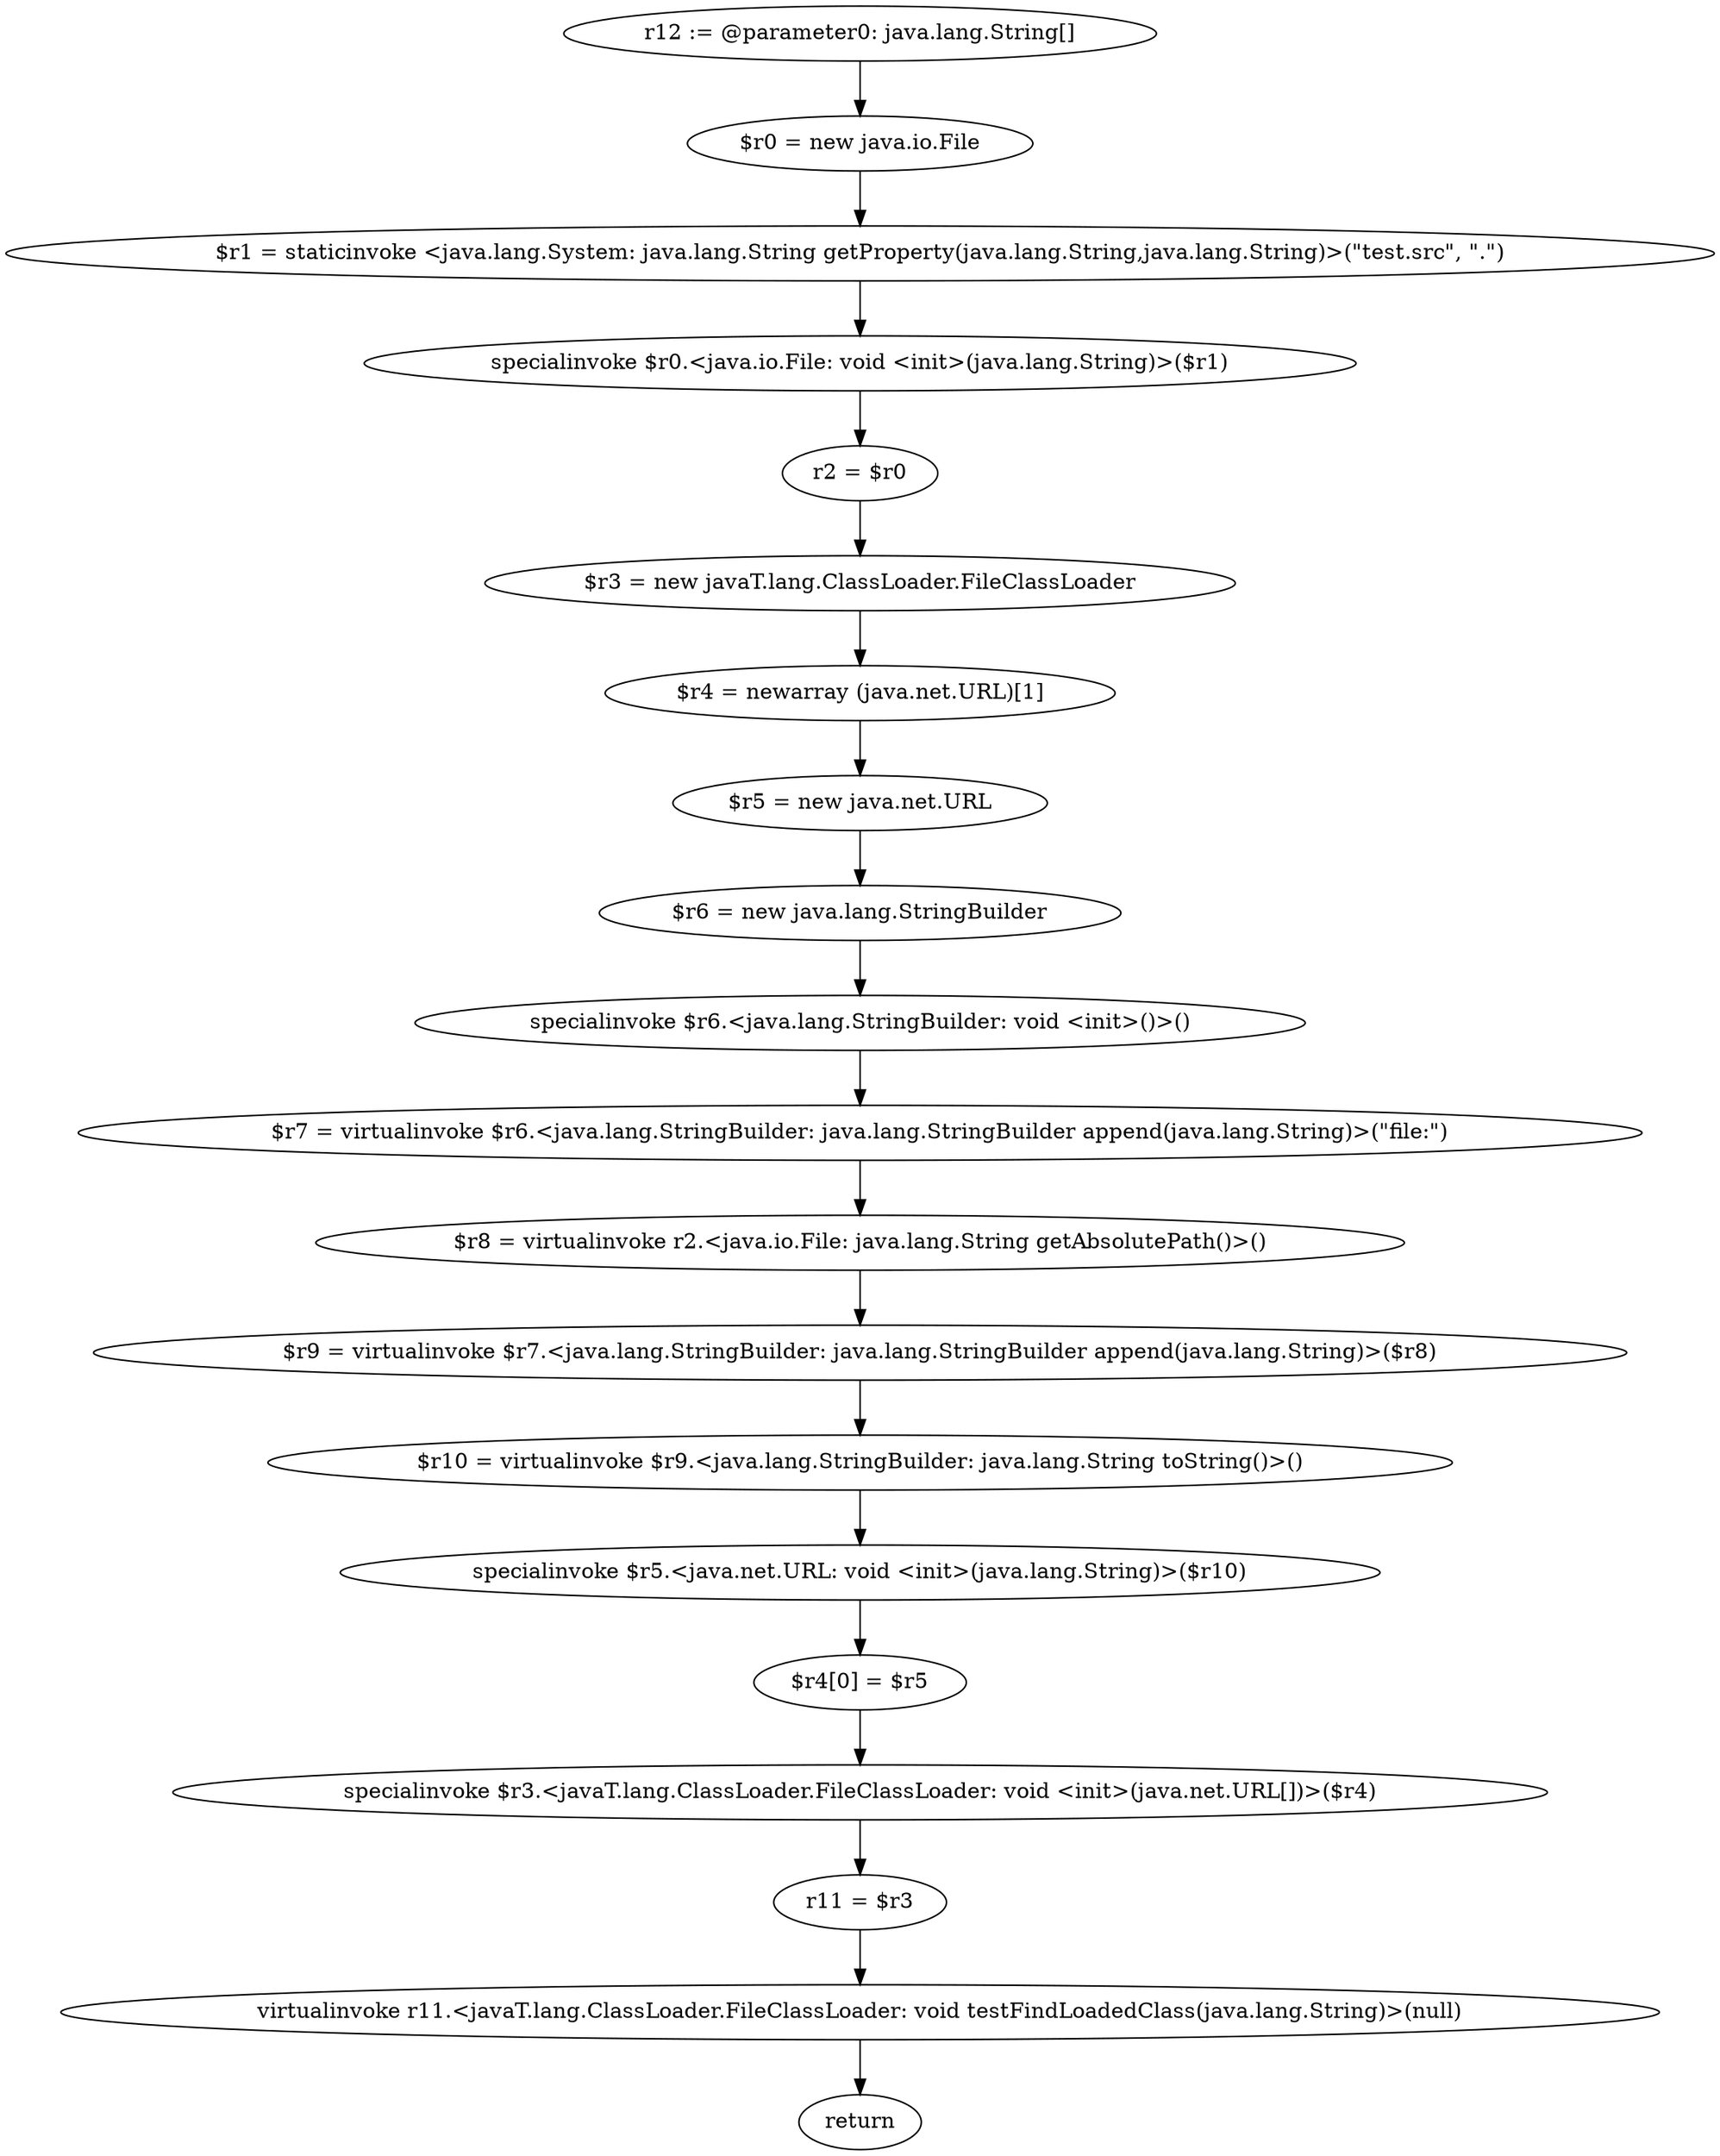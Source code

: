 digraph "unitGraph" {
    "r12 := @parameter0: java.lang.String[]"
    "$r0 = new java.io.File"
    "$r1 = staticinvoke <java.lang.System: java.lang.String getProperty(java.lang.String,java.lang.String)>(\"test.src\", \".\")"
    "specialinvoke $r0.<java.io.File: void <init>(java.lang.String)>($r1)"
    "r2 = $r0"
    "$r3 = new javaT.lang.ClassLoader.FileClassLoader"
    "$r4 = newarray (java.net.URL)[1]"
    "$r5 = new java.net.URL"
    "$r6 = new java.lang.StringBuilder"
    "specialinvoke $r6.<java.lang.StringBuilder: void <init>()>()"
    "$r7 = virtualinvoke $r6.<java.lang.StringBuilder: java.lang.StringBuilder append(java.lang.String)>(\"file:\")"
    "$r8 = virtualinvoke r2.<java.io.File: java.lang.String getAbsolutePath()>()"
    "$r9 = virtualinvoke $r7.<java.lang.StringBuilder: java.lang.StringBuilder append(java.lang.String)>($r8)"
    "$r10 = virtualinvoke $r9.<java.lang.StringBuilder: java.lang.String toString()>()"
    "specialinvoke $r5.<java.net.URL: void <init>(java.lang.String)>($r10)"
    "$r4[0] = $r5"
    "specialinvoke $r3.<javaT.lang.ClassLoader.FileClassLoader: void <init>(java.net.URL[])>($r4)"
    "r11 = $r3"
    "virtualinvoke r11.<javaT.lang.ClassLoader.FileClassLoader: void testFindLoadedClass(java.lang.String)>(null)"
    "return"
    "r12 := @parameter0: java.lang.String[]"->"$r0 = new java.io.File";
    "$r0 = new java.io.File"->"$r1 = staticinvoke <java.lang.System: java.lang.String getProperty(java.lang.String,java.lang.String)>(\"test.src\", \".\")";
    "$r1 = staticinvoke <java.lang.System: java.lang.String getProperty(java.lang.String,java.lang.String)>(\"test.src\", \".\")"->"specialinvoke $r0.<java.io.File: void <init>(java.lang.String)>($r1)";
    "specialinvoke $r0.<java.io.File: void <init>(java.lang.String)>($r1)"->"r2 = $r0";
    "r2 = $r0"->"$r3 = new javaT.lang.ClassLoader.FileClassLoader";
    "$r3 = new javaT.lang.ClassLoader.FileClassLoader"->"$r4 = newarray (java.net.URL)[1]";
    "$r4 = newarray (java.net.URL)[1]"->"$r5 = new java.net.URL";
    "$r5 = new java.net.URL"->"$r6 = new java.lang.StringBuilder";
    "$r6 = new java.lang.StringBuilder"->"specialinvoke $r6.<java.lang.StringBuilder: void <init>()>()";
    "specialinvoke $r6.<java.lang.StringBuilder: void <init>()>()"->"$r7 = virtualinvoke $r6.<java.lang.StringBuilder: java.lang.StringBuilder append(java.lang.String)>(\"file:\")";
    "$r7 = virtualinvoke $r6.<java.lang.StringBuilder: java.lang.StringBuilder append(java.lang.String)>(\"file:\")"->"$r8 = virtualinvoke r2.<java.io.File: java.lang.String getAbsolutePath()>()";
    "$r8 = virtualinvoke r2.<java.io.File: java.lang.String getAbsolutePath()>()"->"$r9 = virtualinvoke $r7.<java.lang.StringBuilder: java.lang.StringBuilder append(java.lang.String)>($r8)";
    "$r9 = virtualinvoke $r7.<java.lang.StringBuilder: java.lang.StringBuilder append(java.lang.String)>($r8)"->"$r10 = virtualinvoke $r9.<java.lang.StringBuilder: java.lang.String toString()>()";
    "$r10 = virtualinvoke $r9.<java.lang.StringBuilder: java.lang.String toString()>()"->"specialinvoke $r5.<java.net.URL: void <init>(java.lang.String)>($r10)";
    "specialinvoke $r5.<java.net.URL: void <init>(java.lang.String)>($r10)"->"$r4[0] = $r5";
    "$r4[0] = $r5"->"specialinvoke $r3.<javaT.lang.ClassLoader.FileClassLoader: void <init>(java.net.URL[])>($r4)";
    "specialinvoke $r3.<javaT.lang.ClassLoader.FileClassLoader: void <init>(java.net.URL[])>($r4)"->"r11 = $r3";
    "r11 = $r3"->"virtualinvoke r11.<javaT.lang.ClassLoader.FileClassLoader: void testFindLoadedClass(java.lang.String)>(null)";
    "virtualinvoke r11.<javaT.lang.ClassLoader.FileClassLoader: void testFindLoadedClass(java.lang.String)>(null)"->"return";
}
